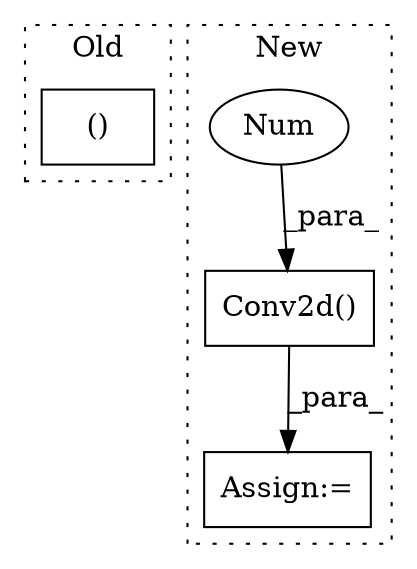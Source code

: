 digraph G {
subgraph cluster0 {
1 [label="()" a="54" s="4619" l="7" shape="box"];
label = "Old";
style="dotted";
}
subgraph cluster1 {
2 [label="Conv2d()" a="75" s="5359,5389" l="10,22" shape="box"];
3 [label="Assign:=" a="68" s="5329" l="3" shape="box"];
4 [label="Num" a="76" s="5369" l="1" shape="ellipse"];
label = "New";
style="dotted";
}
2 -> 3 [label="_para_"];
4 -> 2 [label="_para_"];
}